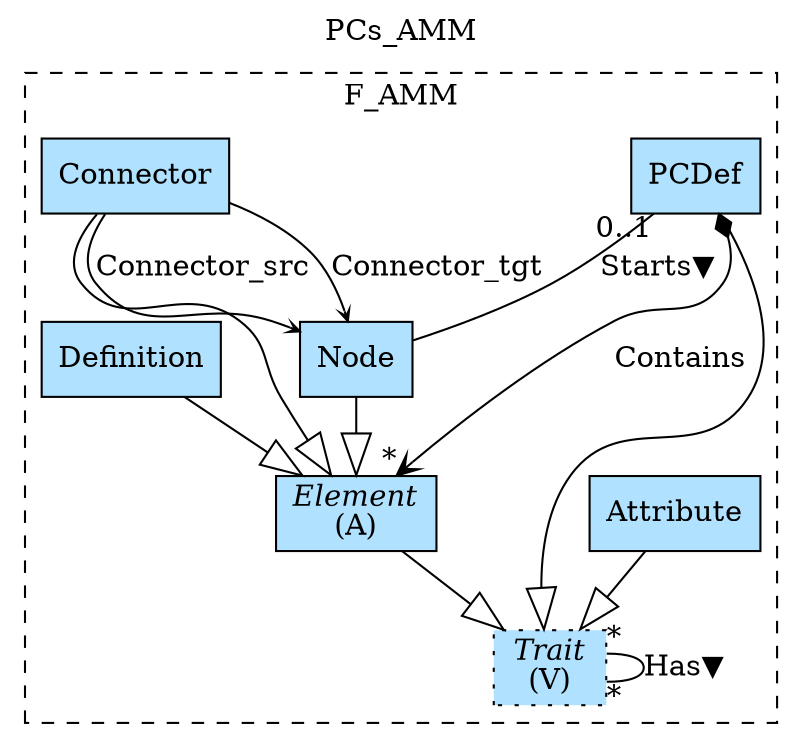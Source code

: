 digraph {graph[label=PCs_AMM,labelloc=tl,labelfontsize=12];
subgraph cluster_F_AMM{style=dashed;label=F_AMM;
"Attribute"[shape=record,fillcolor=lightskyblue1,style = filled,label="Attribute"];
"Element"[shape=record,fillcolor=lightskyblue1,style = filled,label=<{<I>Element</I><br/>(A)}>];
"PCDef"[shape=record,fillcolor=lightskyblue1,style = filled,label="PCDef"];
"Trait"[shape=record,fillcolor=lightskyblue1,style ="filled,dotted",label=<{<I>Trait</I><br/>(V)}>];
"Node"[shape=record,fillcolor=lightskyblue1,style = filled,label="Node"];
"Connector"[shape=record,fillcolor=lightskyblue1,style = filled,label="Connector"];
"Definition"[shape=record,fillcolor=lightskyblue1,style = filled,label="Definition"];

"PCDef"->"Element"[label="Contains",arrowhead=vee,arrowtail=diamond,dir=both,headlabel="*"];
"Element"->"Trait"[arrowhead=onormal,arrowsize=2.0];
"PCDef"->"Trait"[arrowhead=onormal,arrowsize=2.0];
"Attribute"->"Trait"[arrowhead=onormal,arrowsize=2.0];
"Connector"->"Element"[arrowhead=onormal,arrowsize=2.0];
"Definition"->"Element"[arrowhead=onormal,arrowsize=2.0];
"Node"->"Element"[arrowhead=onormal,arrowsize=2.0];
"Trait"->"Trait"[label="Has▼",dir=none,taillabel="*",headlabel="*"];
"PCDef"->"Node"[label="Starts▼",dir=none,taillabel="0..1",headlabel=""];
"Connector"->"Node"[label="Connector_src",arrowhead=vee,headlabel="",arrowsize=.5];
"Connector"->"Node"[label="Connector_tgt",arrowhead=vee,headlabel="",arrowsize=.5];

}
}
